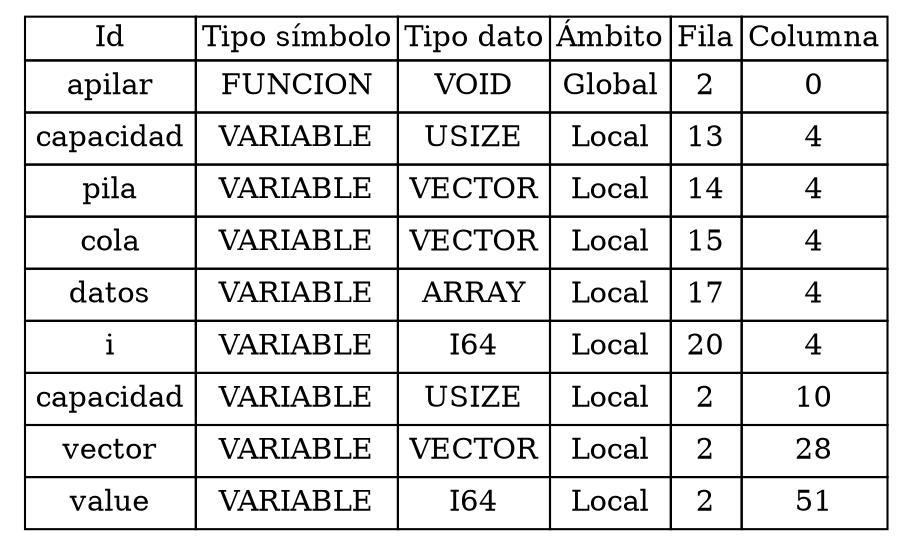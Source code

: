 
	digraph {
		tablaSimbolos [
		  shape=plaintext
		  label=<
			<table border='0' cellborder='1' color='black' cellspacing='0'>
			  <tr>
				  <td>Id</td>
				  <td>Tipo símbolo</td>
				  <td>Tipo dato</td>
				  <td>Ámbito</td>
				  <td>Fila</td>
				  <td>Columna</td>
			  </tr>
	
<tr>
<td cellpadding='4'>
apilar
</td>
<td cellpadding='4'>FUNCION
</td>
<td cellpadding='4'>VOID
</td>
<td cellpadding='4'>Global
</td>
<td cellpadding='4'>
2
</td>
<td cellpadding='4'>
0
</td>
</tr>

<tr>
<td cellpadding='4'>
capacidad
</td>
<td cellpadding='4'>VARIABLE
</td>
<td cellpadding='4'>USIZE
</td>
<td cellpadding='4'>Local
</td>
<td cellpadding='4'>
13
</td>
<td cellpadding='4'>
4
</td>
</tr>

<tr>
<td cellpadding='4'>
pila
</td>
<td cellpadding='4'>VARIABLE
</td>
<td cellpadding='4'>VECTOR
</td>
<td cellpadding='4'>Local
</td>
<td cellpadding='4'>
14
</td>
<td cellpadding='4'>
4
</td>
</tr>

<tr>
<td cellpadding='4'>
cola
</td>
<td cellpadding='4'>VARIABLE
</td>
<td cellpadding='4'>VECTOR
</td>
<td cellpadding='4'>Local
</td>
<td cellpadding='4'>
15
</td>
<td cellpadding='4'>
4
</td>
</tr>

<tr>
<td cellpadding='4'>
datos
</td>
<td cellpadding='4'>VARIABLE
</td>
<td cellpadding='4'>ARRAY
</td>
<td cellpadding='4'>Local
</td>
<td cellpadding='4'>
17
</td>
<td cellpadding='4'>
4
</td>
</tr>

<tr>
<td cellpadding='4'>
i
</td>
<td cellpadding='4'>VARIABLE
</td>
<td cellpadding='4'>I64
</td>
<td cellpadding='4'>Local
</td>
<td cellpadding='4'>
20
</td>
<td cellpadding='4'>
4
</td>
</tr>

<tr>
<td cellpadding='4'>
capacidad
</td>
<td cellpadding='4'>VARIABLE
</td>
<td cellpadding='4'>USIZE
</td>
<td cellpadding='4'>Local
</td>
<td cellpadding='4'>
2
</td>
<td cellpadding='4'>
10
</td>
</tr>

<tr>
<td cellpadding='4'>
vector
</td>
<td cellpadding='4'>VARIABLE
</td>
<td cellpadding='4'>VECTOR
</td>
<td cellpadding='4'>Local
</td>
<td cellpadding='4'>
2
</td>
<td cellpadding='4'>
28
</td>
</tr>

<tr>
<td cellpadding='4'>
value
</td>
<td cellpadding='4'>VARIABLE
</td>
<td cellpadding='4'>I64
</td>
<td cellpadding='4'>Local
</td>
<td cellpadding='4'>
2
</td>
<td cellpadding='4'>
51
</td>
</tr>

		</table>
		>];
	}
	